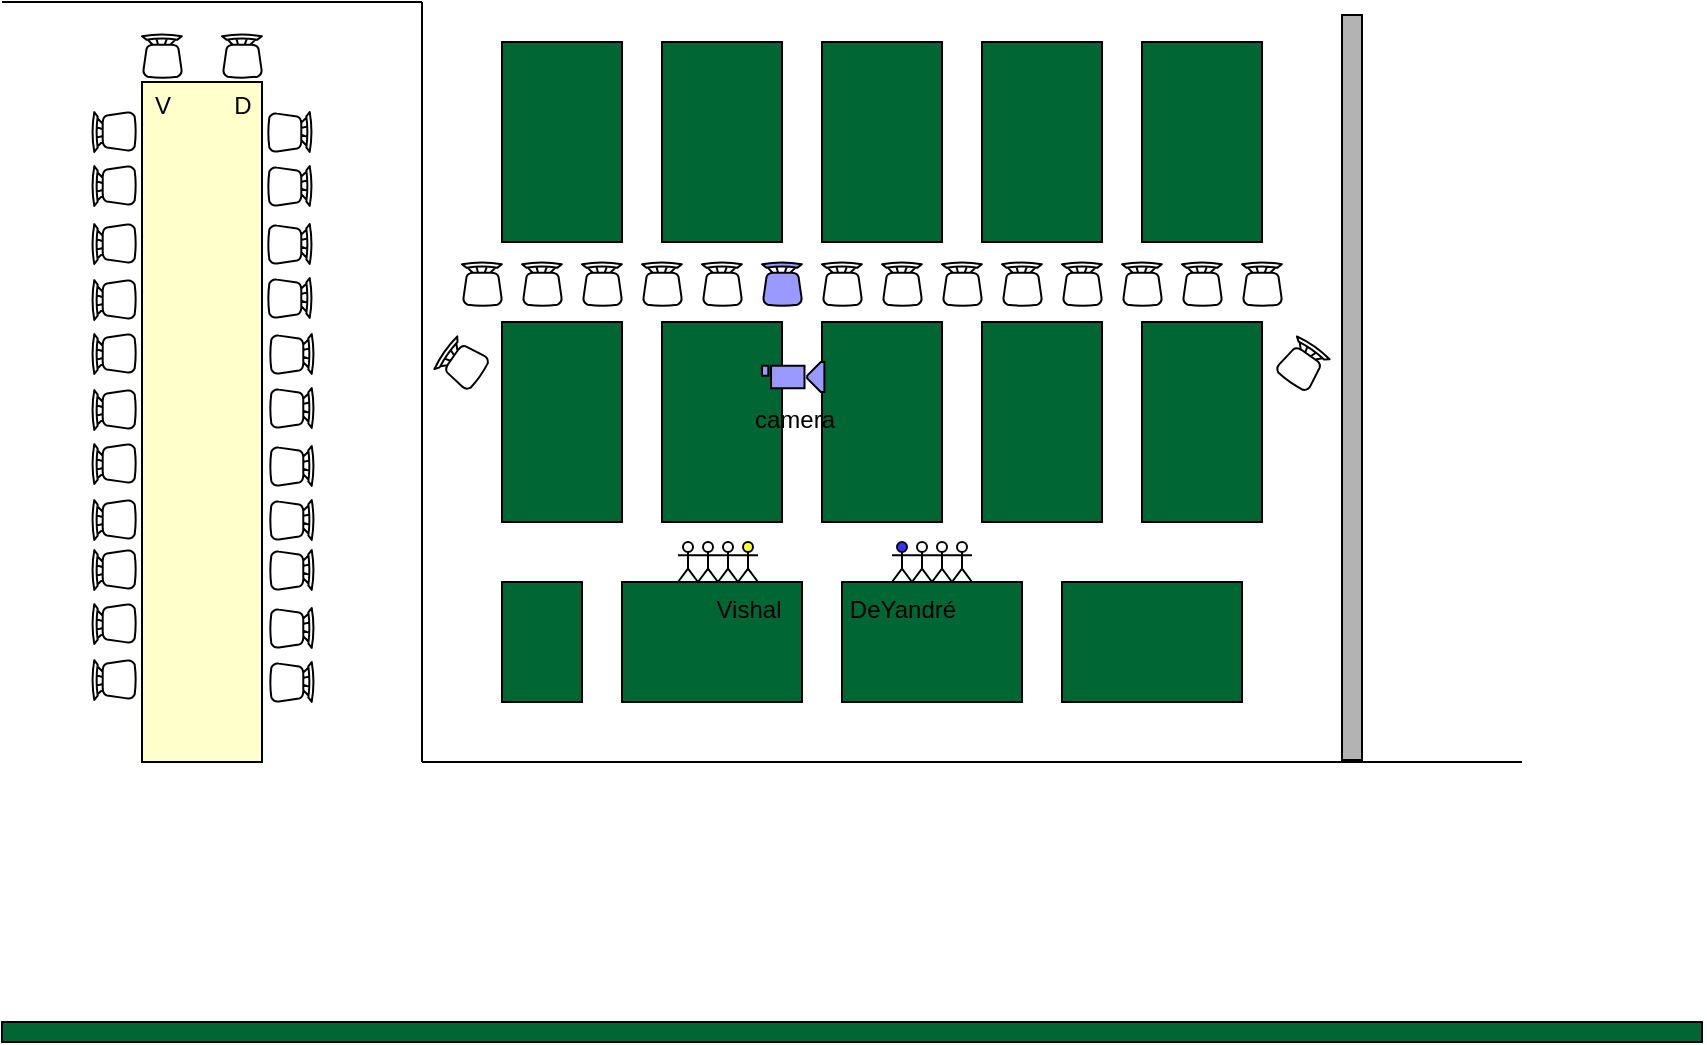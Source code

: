 <mxfile version="14.5.1" type="device"><diagram id="g1xIMNvez2mTz675fxjP" name="Page-1"><mxGraphModel dx="1106" dy="997" grid="1" gridSize="10" guides="1" tooltips="1" connect="1" arrows="1" fold="1" page="1" pageScale="1" pageWidth="850" pageHeight="1100" math="0" shadow="0"><root><mxCell id="0"/><mxCell id="1" parent="0"/><mxCell id="JnXi9aEtiW2RrUilyxoF-1" value="" style="endArrow=none;html=1;" parent="1" edge="1"><mxGeometry width="50" height="50" relative="1" as="geometry"><mxPoint x="210" y="490" as="sourcePoint"/><mxPoint x="760" y="490" as="targetPoint"/></mxGeometry></mxCell><mxCell id="JnXi9aEtiW2RrUilyxoF-4" value="" style="whiteSpace=wrap;html=1;fillColor=#006633;" parent="1" vertex="1"><mxGeometry x="530" y="400" width="90" height="60" as="geometry"/></mxCell><mxCell id="JnXi9aEtiW2RrUilyxoF-8" value="" style="whiteSpace=wrap;html=1;fillColor=#006633;" parent="1" vertex="1"><mxGeometry x="420" y="400" width="90" height="60" as="geometry"/></mxCell><mxCell id="JnXi9aEtiW2RrUilyxoF-9" value="" style="whiteSpace=wrap;html=1;fillColor=#006633;" parent="1" vertex="1"><mxGeometry x="310" y="400" width="90" height="60" as="geometry"/></mxCell><mxCell id="JnXi9aEtiW2RrUilyxoF-10" value="" style="whiteSpace=wrap;html=1;rotation=-90;fillColor=#006633;" parent="1" vertex="1"><mxGeometry x="550" y="290" width="100" height="60" as="geometry"/></mxCell><mxCell id="JnXi9aEtiW2RrUilyxoF-11" value="" style="whiteSpace=wrap;html=1;rotation=-90;fillColor=#006633;" parent="1" vertex="1"><mxGeometry x="470" y="290" width="100" height="60" as="geometry"/></mxCell><mxCell id="JnXi9aEtiW2RrUilyxoF-12" value="" style="whiteSpace=wrap;html=1;rotation=-90;fillColor=#006633;" parent="1" vertex="1"><mxGeometry x="390" y="290" width="100" height="60" as="geometry"/></mxCell><mxCell id="JnXi9aEtiW2RrUilyxoF-13" value="" style="whiteSpace=wrap;html=1;rotation=-90;fillColor=#006633;" parent="1" vertex="1"><mxGeometry x="310" y="290" width="100" height="60" as="geometry"/></mxCell><mxCell id="JnXi9aEtiW2RrUilyxoF-14" value="" style="whiteSpace=wrap;html=1;rotation=-90;fillColor=#006633;" parent="1" vertex="1"><mxGeometry x="230" y="290" width="100" height="60" as="geometry"/></mxCell><mxCell id="JnXi9aEtiW2RrUilyxoF-15" value="" style="whiteSpace=wrap;html=1;rotation=-90;fillColor=#006633;" parent="1" vertex="1"><mxGeometry x="550" y="150" width="100" height="60" as="geometry"/></mxCell><mxCell id="JnXi9aEtiW2RrUilyxoF-16" value="" style="whiteSpace=wrap;html=1;rotation=-90;fillColor=#006633;" parent="1" vertex="1"><mxGeometry x="470" y="150" width="100" height="60" as="geometry"/></mxCell><mxCell id="JnXi9aEtiW2RrUilyxoF-17" value="" style="whiteSpace=wrap;html=1;rotation=-90;fillColor=#006633;" parent="1" vertex="1"><mxGeometry x="390" y="150" width="100" height="60" as="geometry"/></mxCell><mxCell id="JnXi9aEtiW2RrUilyxoF-18" value="" style="whiteSpace=wrap;html=1;rotation=-90;fillColor=#006633;" parent="1" vertex="1"><mxGeometry x="310" y="150" width="100" height="60" as="geometry"/></mxCell><mxCell id="JnXi9aEtiW2RrUilyxoF-19" value="" style="whiteSpace=wrap;html=1;rotation=-90;fillColor=#006633;" parent="1" vertex="1"><mxGeometry x="230" y="150" width="100" height="60" as="geometry"/></mxCell><mxCell id="JnXi9aEtiW2RrUilyxoF-20" value="" style="whiteSpace=wrap;html=1;fillColor=#006633;" parent="1" vertex="1"><mxGeometry x="250" y="400" width="40" height="60" as="geometry"/></mxCell><mxCell id="JnXi9aEtiW2RrUilyxoF-22" value="" style="endArrow=none;html=1;" parent="1" edge="1"><mxGeometry width="50" height="50" relative="1" as="geometry"><mxPoint x="210" y="110" as="sourcePoint"/><mxPoint x="210" y="490" as="targetPoint"/></mxGeometry></mxCell><mxCell id="JnXi9aEtiW2RrUilyxoF-23" value="" style="endArrow=none;html=1;" parent="1" edge="1"><mxGeometry width="50" height="50" relative="1" as="geometry"><mxPoint y="110" as="sourcePoint"/><mxPoint x="210" y="110" as="targetPoint"/></mxGeometry></mxCell><mxCell id="JnXi9aEtiW2RrUilyxoF-27" value="" style="verticalLabelPosition=bottom;html=1;verticalAlign=top;align=center;shape=mxgraph.floorplan.chair;" parent="1" vertex="1"><mxGeometry x="260" y="240" width="20" height="22" as="geometry"/></mxCell><mxCell id="JnXi9aEtiW2RrUilyxoF-28" value="" style="verticalLabelPosition=bottom;html=1;verticalAlign=top;align=center;shape=mxgraph.floorplan.chair;" parent="1" vertex="1"><mxGeometry x="290" y="240" width="20" height="22" as="geometry"/></mxCell><mxCell id="JnXi9aEtiW2RrUilyxoF-30" value="" style="verticalLabelPosition=bottom;html=1;verticalAlign=top;align=center;shape=mxgraph.floorplan.chair;" parent="1" vertex="1"><mxGeometry x="320" y="240" width="20" height="22" as="geometry"/></mxCell><mxCell id="JnXi9aEtiW2RrUilyxoF-31" value="" style="verticalLabelPosition=bottom;html=1;verticalAlign=top;align=center;shape=mxgraph.floorplan.chair;" parent="1" vertex="1"><mxGeometry x="350" y="240" width="20" height="22" as="geometry"/></mxCell><mxCell id="JnXi9aEtiW2RrUilyxoF-33" value="" style="verticalLabelPosition=bottom;html=1;verticalAlign=top;align=center;shape=mxgraph.floorplan.chair;fillColor=#9999FF;" parent="1" vertex="1"><mxGeometry x="380" y="240" width="20" height="22" as="geometry"/></mxCell><mxCell id="JnXi9aEtiW2RrUilyxoF-34" value="" style="verticalLabelPosition=bottom;html=1;verticalAlign=top;align=center;shape=mxgraph.floorplan.chair;" parent="1" vertex="1"><mxGeometry x="410" y="240" width="20" height="22" as="geometry"/></mxCell><mxCell id="JnXi9aEtiW2RrUilyxoF-35" value="" style="verticalLabelPosition=bottom;html=1;verticalAlign=top;align=center;shape=mxgraph.floorplan.chair;" parent="1" vertex="1"><mxGeometry x="440" y="240" width="20" height="22" as="geometry"/></mxCell><mxCell id="JnXi9aEtiW2RrUilyxoF-36" value="" style="verticalLabelPosition=bottom;html=1;verticalAlign=top;align=center;shape=mxgraph.floorplan.chair;" parent="1" vertex="1"><mxGeometry x="470" y="240" width="20" height="22" as="geometry"/></mxCell><mxCell id="JnXi9aEtiW2RrUilyxoF-37" value="" style="verticalLabelPosition=bottom;html=1;verticalAlign=top;align=center;shape=mxgraph.floorplan.chair;" parent="1" vertex="1"><mxGeometry x="500" y="240" width="20" height="22" as="geometry"/></mxCell><mxCell id="JnXi9aEtiW2RrUilyxoF-38" value="" style="verticalLabelPosition=bottom;html=1;verticalAlign=top;align=center;shape=mxgraph.floorplan.chair;" parent="1" vertex="1"><mxGeometry x="530" y="240" width="20" height="22" as="geometry"/></mxCell><mxCell id="JnXi9aEtiW2RrUilyxoF-39" value="" style="verticalLabelPosition=bottom;html=1;verticalAlign=top;align=center;shape=mxgraph.floorplan.chair;" parent="1" vertex="1"><mxGeometry x="560" y="240" width="20" height="22" as="geometry"/></mxCell><mxCell id="JnXi9aEtiW2RrUilyxoF-40" value="" style="verticalLabelPosition=bottom;html=1;verticalAlign=top;align=center;shape=mxgraph.floorplan.chair;" parent="1" vertex="1"><mxGeometry x="590" y="240" width="20" height="22" as="geometry"/></mxCell><mxCell id="JnXi9aEtiW2RrUilyxoF-41" value="" style="verticalLabelPosition=bottom;html=1;verticalAlign=top;align=center;shape=mxgraph.floorplan.chair;" parent="1" vertex="1"><mxGeometry x="620" y="240" width="20" height="22" as="geometry"/></mxCell><mxCell id="JnXi9aEtiW2RrUilyxoF-42" value="" style="verticalLabelPosition=bottom;html=1;verticalAlign=top;align=center;shape=mxgraph.floorplan.chair;" parent="1" vertex="1"><mxGeometry x="230" y="240" width="20" height="22" as="geometry"/></mxCell><mxCell id="JnXi9aEtiW2RrUilyxoF-43" value="" style="verticalLabelPosition=bottom;html=1;verticalAlign=top;align=center;shape=mxgraph.floorplan.chair;rotation=-55;" parent="1" vertex="1"><mxGeometry x="220" y="280" width="20" height="22" as="geometry"/></mxCell><mxCell id="JnXi9aEtiW2RrUilyxoF-45" value="" style="verticalLabelPosition=bottom;html=1;verticalAlign=top;align=center;shape=mxgraph.floorplan.chair;rotation=35;" parent="1" vertex="1"><mxGeometry x="640" y="280" width="20" height="22" as="geometry"/></mxCell><mxCell id="JnXi9aEtiW2RrUilyxoF-48" value="camera" style="pointerEvents=1;shadow=0;dashed=0;html=1;labelPosition=center;verticalLabelPosition=bottom;verticalAlign=top;outlineConnect=0;align=center;shape=mxgraph.office.devices.video_camera;fillColor=#9999FF;" parent="1" vertex="1"><mxGeometry x="380" y="290" width="31.2" height="15" as="geometry"/></mxCell><mxCell id="JnXi9aEtiW2RrUilyxoF-50" value="Vishal&lt;br&gt;" style="shape=umlActor;verticalLabelPosition=bottom;verticalAlign=top;html=1;outlineConnect=0;fillColor=#FFFF33;" parent="1" vertex="1"><mxGeometry x="368" y="380" width="10" height="20" as="geometry"/></mxCell><mxCell id="JnXi9aEtiW2RrUilyxoF-55" value="DeYandré" style="shape=umlActor;verticalLabelPosition=bottom;verticalAlign=top;html=1;outlineConnect=0;fillColor=#3333FF;" parent="1" vertex="1"><mxGeometry x="445" y="380" width="10" height="20" as="geometry"/></mxCell><mxCell id="JnXi9aEtiW2RrUilyxoF-58" value="" style="shape=umlActor;verticalLabelPosition=bottom;verticalAlign=top;html=1;fillColor=#FFFFFF;" parent="1" vertex="1"><mxGeometry x="348" y="380" width="10" height="20" as="geometry"/></mxCell><mxCell id="JnXi9aEtiW2RrUilyxoF-59" value="" style="shape=umlActor;verticalLabelPosition=bottom;verticalAlign=top;html=1;fillColor=#FFFFFF;" parent="1" vertex="1"><mxGeometry x="358" y="380" width="10" height="20" as="geometry"/></mxCell><mxCell id="JnXi9aEtiW2RrUilyxoF-67" value="" style="shape=umlActor;verticalLabelPosition=bottom;verticalAlign=top;html=1;fillColor=#FFFFFF;" parent="1" vertex="1"><mxGeometry x="455" y="380" width="10" height="20" as="geometry"/></mxCell><mxCell id="JnXi9aEtiW2RrUilyxoF-68" value="" style="shape=umlActor;verticalLabelPosition=bottom;verticalAlign=top;html=1;fillColor=#FFFFFF;" parent="1" vertex="1"><mxGeometry x="465" y="380" width="10" height="20" as="geometry"/></mxCell><mxCell id="JnXi9aEtiW2RrUilyxoF-73" value="" style="endArrow=none;html=1;" parent="1" edge="1"><mxGeometry width="50" height="50" relative="1" as="geometry"><mxPoint y="620" as="sourcePoint"/><mxPoint x="850" y="620" as="targetPoint"/></mxGeometry></mxCell><mxCell id="JnXi9aEtiW2RrUilyxoF-74" value="" style="whiteSpace=wrap;html=1;rotation=-90;fillColor=#FFFFCC;" parent="1" vertex="1"><mxGeometry x="-70" y="290" width="340" height="60" as="geometry"/></mxCell><mxCell id="JnXi9aEtiW2RrUilyxoF-75" value="V" style="verticalLabelPosition=bottom;html=1;verticalAlign=top;align=center;shape=mxgraph.floorplan.chair;" parent="1" vertex="1"><mxGeometry x="70" y="126" width="20" height="22" as="geometry"/></mxCell><mxCell id="JnXi9aEtiW2RrUilyxoF-76" value="D" style="verticalLabelPosition=bottom;html=1;verticalAlign=top;align=center;shape=mxgraph.floorplan.chair;" parent="1" vertex="1"><mxGeometry x="110" y="126" width="20" height="22" as="geometry"/></mxCell><mxCell id="JnXi9aEtiW2RrUilyxoF-77" value="" style="verticalLabelPosition=bottom;html=1;verticalAlign=top;align=center;shape=mxgraph.floorplan.chair;rotation=-90;" parent="1" vertex="1"><mxGeometry x="46" y="164" width="20" height="22" as="geometry"/></mxCell><mxCell id="JnXi9aEtiW2RrUilyxoF-78" value="" style="verticalLabelPosition=bottom;html=1;verticalAlign=top;align=center;shape=mxgraph.floorplan.chair;rotation=-90;" parent="1" vertex="1"><mxGeometry x="46" y="191" width="20" height="22" as="geometry"/></mxCell><mxCell id="JnXi9aEtiW2RrUilyxoF-79" value="" style="verticalLabelPosition=bottom;html=1;verticalAlign=top;align=center;shape=mxgraph.floorplan.chair;rotation=-90;" parent="1" vertex="1"><mxGeometry x="46" y="220" width="20" height="22" as="geometry"/></mxCell><mxCell id="JnXi9aEtiW2RrUilyxoF-80" value="" style="verticalLabelPosition=bottom;html=1;verticalAlign=top;align=center;shape=mxgraph.floorplan.chair;rotation=-90;" parent="1" vertex="1"><mxGeometry x="46" y="248" width="20" height="22" as="geometry"/></mxCell><mxCell id="JnXi9aEtiW2RrUilyxoF-81" value="" style="verticalLabelPosition=bottom;html=1;verticalAlign=top;align=center;shape=mxgraph.floorplan.chair;rotation=-90;" parent="1" vertex="1"><mxGeometry x="46" y="275" width="20" height="22" as="geometry"/></mxCell><mxCell id="JnXi9aEtiW2RrUilyxoF-82" value="" style="verticalLabelPosition=bottom;html=1;verticalAlign=top;align=center;shape=mxgraph.floorplan.chair;rotation=-90;" parent="1" vertex="1"><mxGeometry x="46" y="303" width="20" height="22" as="geometry"/></mxCell><mxCell id="JnXi9aEtiW2RrUilyxoF-83" value="" style="verticalLabelPosition=bottom;html=1;verticalAlign=top;align=center;shape=mxgraph.floorplan.chair;rotation=-90;" parent="1" vertex="1"><mxGeometry x="46" y="330" width="20" height="22" as="geometry"/></mxCell><mxCell id="JnXi9aEtiW2RrUilyxoF-84" value="" style="verticalLabelPosition=bottom;html=1;verticalAlign=top;align=center;shape=mxgraph.floorplan.chair;rotation=-90;" parent="1" vertex="1"><mxGeometry x="46" y="358" width="20" height="22" as="geometry"/></mxCell><mxCell id="JnXi9aEtiW2RrUilyxoF-85" value="" style="verticalLabelPosition=bottom;html=1;verticalAlign=top;align=center;shape=mxgraph.floorplan.chair;rotation=-90;" parent="1" vertex="1"><mxGeometry x="46" y="383" width="20" height="22" as="geometry"/></mxCell><mxCell id="JnXi9aEtiW2RrUilyxoF-86" value="" style="verticalLabelPosition=bottom;html=1;verticalAlign=top;align=center;shape=mxgraph.floorplan.chair;rotation=-90;" parent="1" vertex="1"><mxGeometry x="46" y="438" width="20" height="22" as="geometry"/></mxCell><mxCell id="JnXi9aEtiW2RrUilyxoF-87" value="" style="verticalLabelPosition=bottom;html=1;verticalAlign=top;align=center;shape=mxgraph.floorplan.chair;rotation=-90;" parent="1" vertex="1"><mxGeometry x="46" y="410" width="20" height="22" as="geometry"/></mxCell><mxCell id="JnXi9aEtiW2RrUilyxoF-99" value="" style="verticalLabelPosition=bottom;html=1;verticalAlign=top;align=center;shape=mxgraph.floorplan.chair;rotation=90;" parent="1" vertex="1"><mxGeometry x="134" y="164" width="20" height="22" as="geometry"/></mxCell><mxCell id="JnXi9aEtiW2RrUilyxoF-100" value="" style="verticalLabelPosition=bottom;html=1;verticalAlign=top;align=center;shape=mxgraph.floorplan.chair;rotation=90;" parent="1" vertex="1"><mxGeometry x="134" y="191" width="20" height="22" as="geometry"/></mxCell><mxCell id="JnXi9aEtiW2RrUilyxoF-101" value="" style="verticalLabelPosition=bottom;html=1;verticalAlign=top;align=center;shape=mxgraph.floorplan.chair;rotation=90;" parent="1" vertex="1"><mxGeometry x="134" y="220" width="20" height="22" as="geometry"/></mxCell><mxCell id="JnXi9aEtiW2RrUilyxoF-102" value="" style="verticalLabelPosition=bottom;html=1;verticalAlign=top;align=center;shape=mxgraph.floorplan.chair;rotation=90;" parent="1" vertex="1"><mxGeometry x="134" y="247" width="20" height="22" as="geometry"/></mxCell><mxCell id="JnXi9aEtiW2RrUilyxoF-103" value="" style="verticalLabelPosition=bottom;html=1;verticalAlign=top;align=center;shape=mxgraph.floorplan.chair;rotation=90;" parent="1" vertex="1"><mxGeometry x="135" y="275" width="20" height="22" as="geometry"/></mxCell><mxCell id="JnXi9aEtiW2RrUilyxoF-104" value="" style="verticalLabelPosition=bottom;html=1;verticalAlign=top;align=center;shape=mxgraph.floorplan.chair;rotation=90;" parent="1" vertex="1"><mxGeometry x="135" y="302" width="20" height="22" as="geometry"/></mxCell><mxCell id="JnXi9aEtiW2RrUilyxoF-105" value="" style="verticalLabelPosition=bottom;html=1;verticalAlign=top;align=center;shape=mxgraph.floorplan.chair;rotation=90;" parent="1" vertex="1"><mxGeometry x="135" y="331" width="20" height="22" as="geometry"/></mxCell><mxCell id="JnXi9aEtiW2RrUilyxoF-106" value="" style="verticalLabelPosition=bottom;html=1;verticalAlign=top;align=center;shape=mxgraph.floorplan.chair;rotation=90;" parent="1" vertex="1"><mxGeometry x="135" y="358" width="20" height="22" as="geometry"/></mxCell><mxCell id="JnXi9aEtiW2RrUilyxoF-107" value="" style="verticalLabelPosition=bottom;html=1;verticalAlign=top;align=center;shape=mxgraph.floorplan.chair;rotation=90;" parent="1" vertex="1"><mxGeometry x="135" y="383" width="20" height="22" as="geometry"/></mxCell><mxCell id="JnXi9aEtiW2RrUilyxoF-108" value="" style="verticalLabelPosition=bottom;html=1;verticalAlign=top;align=center;shape=mxgraph.floorplan.chair;rotation=90;" parent="1" vertex="1"><mxGeometry x="135" y="412" width="20" height="22" as="geometry"/></mxCell><mxCell id="JnXi9aEtiW2RrUilyxoF-109" value="" style="verticalLabelPosition=bottom;html=1;verticalAlign=top;align=center;shape=mxgraph.floorplan.chair;rotation=90;" parent="1" vertex="1"><mxGeometry x="135" y="439" width="20" height="22" as="geometry"/></mxCell><mxCell id="JnXi9aEtiW2RrUilyxoF-110" value="" style="whiteSpace=wrap;html=1;rotation=-90;fillColor=#B3B3B3;" parent="1" vertex="1"><mxGeometry x="488.75" y="297.75" width="372.5" height="10" as="geometry"/></mxCell><mxCell id="JnXi9aEtiW2RrUilyxoF-111" value="" style="whiteSpace=wrap;html=1;fillColor=#006633;" parent="1" vertex="1"><mxGeometry y="620" width="850" height="10" as="geometry"/></mxCell><mxCell id="JnXi9aEtiW2RrUilyxoF-113" value="" style="shape=umlActor;verticalLabelPosition=bottom;verticalAlign=top;html=1;fillColor=#FFFFFF;" parent="1" vertex="1"><mxGeometry x="475" y="380" width="10" height="20" as="geometry"/></mxCell><mxCell id="JnXi9aEtiW2RrUilyxoF-114" value="" style="shape=umlActor;verticalLabelPosition=bottom;verticalAlign=top;html=1;fillColor=#FFFFFF;" parent="1" vertex="1"><mxGeometry x="338" y="380" width="10" height="20" as="geometry"/></mxCell></root></mxGraphModel></diagram></mxfile>